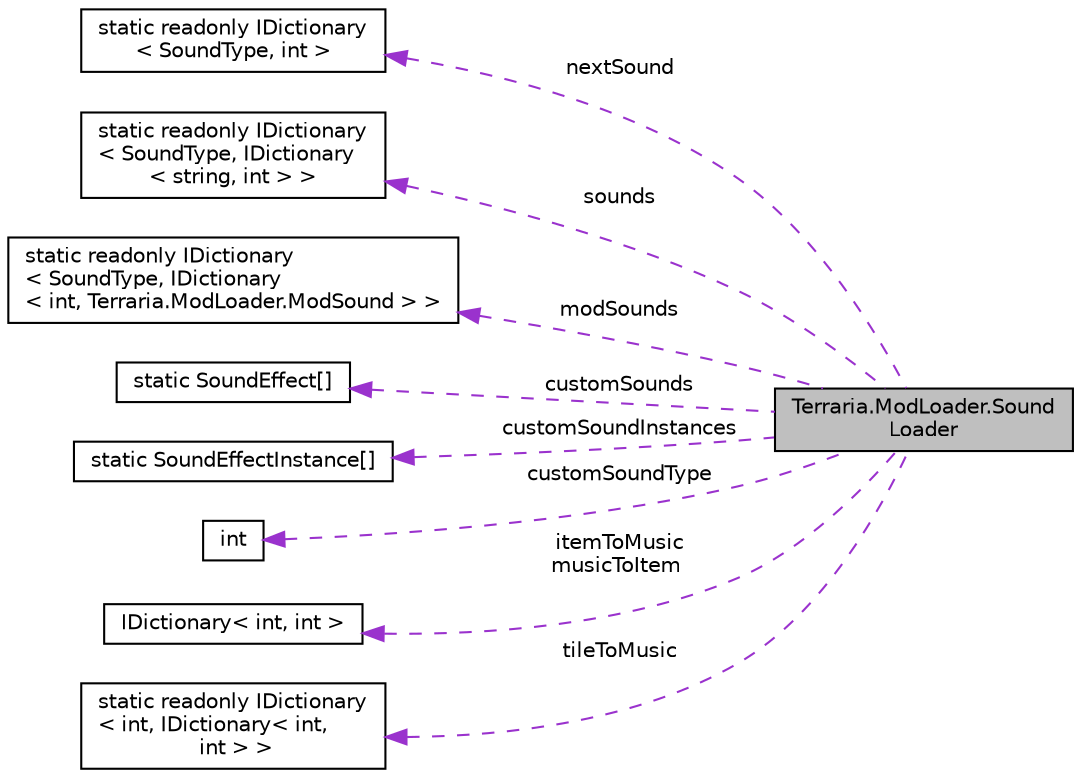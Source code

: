 digraph "Terraria.ModLoader.SoundLoader"
{
 // LATEX_PDF_SIZE
  edge [fontname="Helvetica",fontsize="10",labelfontname="Helvetica",labelfontsize="10"];
  node [fontname="Helvetica",fontsize="10",shape=record];
  rankdir="LR";
  Node1 [label="Terraria.ModLoader.Sound\lLoader",height=0.2,width=0.4,color="black", fillcolor="grey75", style="filled", fontcolor="black",tooltip="This class is used to keep track of and support the existence of custom sounds that have been added t..."];
  Node2 -> Node1 [dir="back",color="darkorchid3",fontsize="10",style="dashed",label=" nextSound" ,fontname="Helvetica"];
  Node2 [label="static readonly IDictionary\l\< SoundType, int \>",height=0.2,width=0.4,color="black", fillcolor="white", style="filled",tooltip=" "];
  Node3 -> Node1 [dir="back",color="darkorchid3",fontsize="10",style="dashed",label=" sounds" ,fontname="Helvetica"];
  Node3 [label="static readonly IDictionary\l\< SoundType, IDictionary\l\< string, int \> \>",height=0.2,width=0.4,color="black", fillcolor="white", style="filled",tooltip=" "];
  Node4 -> Node1 [dir="back",color="darkorchid3",fontsize="10",style="dashed",label=" modSounds" ,fontname="Helvetica"];
  Node4 [label="static readonly IDictionary\l\< SoundType, IDictionary\l\< int, Terraria.ModLoader.ModSound \> \>",height=0.2,width=0.4,color="black", fillcolor="white", style="filled",tooltip=" "];
  Node5 -> Node1 [dir="back",color="darkorchid3",fontsize="10",style="dashed",label=" customSounds" ,fontname="Helvetica"];
  Node5 [label="static SoundEffect[]",height=0.2,width=0.4,color="black", fillcolor="white", style="filled",tooltip=" "];
  Node6 -> Node1 [dir="back",color="darkorchid3",fontsize="10",style="dashed",label=" customSoundInstances" ,fontname="Helvetica"];
  Node6 [label="static SoundEffectInstance[]",height=0.2,width=0.4,color="black", fillcolor="white", style="filled",tooltip=" "];
  Node7 -> Node1 [dir="back",color="darkorchid3",fontsize="10",style="dashed",label=" customSoundType" ,fontname="Helvetica"];
  Node7 [label="int",height=0.2,width=0.4,color="black", fillcolor="white", style="filled",tooltip=" "];
  Node8 -> Node1 [dir="back",color="darkorchid3",fontsize="10",style="dashed",label=" itemToMusic\nmusicToItem" ,fontname="Helvetica"];
  Node8 [label="IDictionary\< int, int \>",height=0.2,width=0.4,color="black", fillcolor="white", style="filled",tooltip=" "];
  Node9 -> Node1 [dir="back",color="darkorchid3",fontsize="10",style="dashed",label=" tileToMusic" ,fontname="Helvetica"];
  Node9 [label="static readonly IDictionary\l\< int, IDictionary\< int,\l int \> \>",height=0.2,width=0.4,color="black", fillcolor="white", style="filled",tooltip=" "];
}
